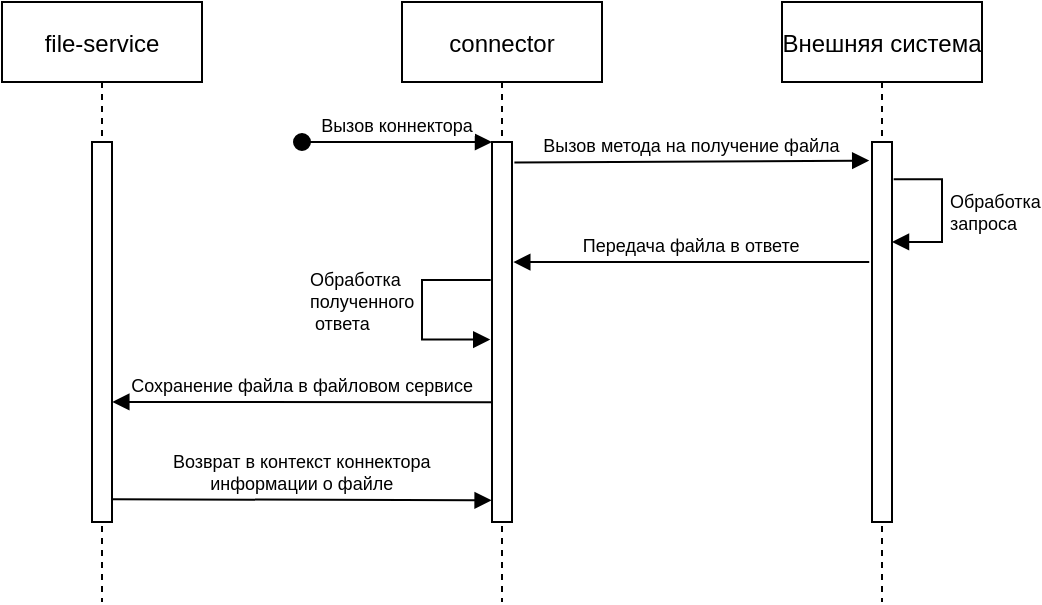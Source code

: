 <mxfile version="21.7.2" type="github">
  <diagram name="Страница — 1" id="Hhan7T0G00CRjPAYu1nw">
    <mxGraphModel dx="1647" dy="897" grid="1" gridSize="10" guides="1" tooltips="1" connect="1" arrows="1" fold="1" page="1" pageScale="1" pageWidth="827" pageHeight="1169" math="0" shadow="0">
      <root>
        <mxCell id="0" />
        <mxCell id="1" parent="0" />
        <mxCell id="5CiCw02Hh6v83xrESf0O-1" value="connector" style="shape=umlLifeline;perimeter=lifelinePerimeter;container=1;collapsible=0;recursiveResize=0;rounded=0;shadow=0;strokeWidth=1;" vertex="1" parent="1">
          <mxGeometry x="240" y="40" width="100" height="300" as="geometry" />
        </mxCell>
        <mxCell id="5CiCw02Hh6v83xrESf0O-2" value="" style="points=[];perimeter=orthogonalPerimeter;rounded=0;shadow=0;strokeWidth=1;" vertex="1" parent="5CiCw02Hh6v83xrESf0O-1">
          <mxGeometry x="45" y="70" width="10" height="190" as="geometry" />
        </mxCell>
        <mxCell id="5CiCw02Hh6v83xrESf0O-3" value="Вызов коннектора" style="verticalAlign=bottom;startArrow=oval;endArrow=block;startSize=8;shadow=0;strokeWidth=1;fontSize=9;" edge="1" parent="5CiCw02Hh6v83xrESf0O-1" target="5CiCw02Hh6v83xrESf0O-2">
          <mxGeometry relative="1" as="geometry">
            <mxPoint x="-50" y="70" as="sourcePoint" />
          </mxGeometry>
        </mxCell>
        <mxCell id="5CiCw02Hh6v83xrESf0O-4" value="&lt;font style=&quot;font-size: 9px&quot;&gt;Обработка &lt;br&gt;полученного&lt;br&gt;&amp;nbsp;ответа&lt;/font&gt;" style="edgeStyle=orthogonalEdgeStyle;html=1;align=left;spacingLeft=2;endArrow=block;rounded=0;fontSize=8;exitX=-0.065;exitY=0.363;exitDx=0;exitDy=0;exitPerimeter=0;entryX=-0.088;entryY=0.52;entryDx=0;entryDy=0;entryPerimeter=0;" edge="1" parent="5CiCw02Hh6v83xrESf0O-1" source="5CiCw02Hh6v83xrESf0O-2" target="5CiCw02Hh6v83xrESf0O-2">
          <mxGeometry x="-0.077" y="-60" relative="1" as="geometry">
            <mxPoint x="-65" y="160" as="sourcePoint" />
            <Array as="points">
              <mxPoint x="10" y="139" />
              <mxPoint x="10" y="169" />
            </Array>
            <mxPoint x="-60" y="180" as="targetPoint" />
            <mxPoint as="offset" />
          </mxGeometry>
        </mxCell>
        <mxCell id="5CiCw02Hh6v83xrESf0O-5" value="Внешняя система" style="shape=umlLifeline;perimeter=lifelinePerimeter;container=1;collapsible=0;recursiveResize=0;rounded=0;shadow=0;strokeWidth=1;" vertex="1" parent="1">
          <mxGeometry x="430" y="40" width="100" height="300" as="geometry" />
        </mxCell>
        <mxCell id="5CiCw02Hh6v83xrESf0O-6" value="" style="points=[];perimeter=orthogonalPerimeter;rounded=0;shadow=0;strokeWidth=1;" vertex="1" parent="5CiCw02Hh6v83xrESf0O-5">
          <mxGeometry x="45" y="70" width="10" height="190" as="geometry" />
        </mxCell>
        <mxCell id="5CiCw02Hh6v83xrESf0O-7" value="Обработка &lt;br&gt;запроса" style="edgeStyle=orthogonalEdgeStyle;html=1;align=left;spacingLeft=2;endArrow=block;rounded=0;entryX=1;entryY=0.263;fontSize=9;entryDx=0;entryDy=0;entryPerimeter=0;exitX=1.083;exitY=0.098;exitDx=0;exitDy=0;exitPerimeter=0;" edge="1" parent="5CiCw02Hh6v83xrESf0O-5" source="5CiCw02Hh6v83xrESf0O-6" target="5CiCw02Hh6v83xrESf0O-6">
          <mxGeometry relative="1" as="geometry">
            <mxPoint x="55" y="80.03" as="sourcePoint" />
            <Array as="points">
              <mxPoint x="80" y="89" />
              <mxPoint x="80" y="120" />
            </Array>
            <mxPoint x="60" y="100.03" as="targetPoint" />
          </mxGeometry>
        </mxCell>
        <mxCell id="5CiCw02Hh6v83xrESf0O-8" value="file-service" style="shape=umlLifeline;perimeter=lifelinePerimeter;container=1;collapsible=0;recursiveResize=0;rounded=0;shadow=0;strokeWidth=1;" vertex="1" parent="1">
          <mxGeometry x="40" y="40" width="100" height="300" as="geometry" />
        </mxCell>
        <mxCell id="5CiCw02Hh6v83xrESf0O-9" value="" style="points=[];perimeter=orthogonalPerimeter;rounded=0;shadow=0;strokeWidth=1;" vertex="1" parent="5CiCw02Hh6v83xrESf0O-8">
          <mxGeometry x="45" y="70" width="10" height="190" as="geometry" />
        </mxCell>
        <mxCell id="5CiCw02Hh6v83xrESf0O-10" value="Вызов метода на получение файла" style="verticalAlign=bottom;endArrow=block;shadow=0;strokeWidth=1;entryX=-0.139;entryY=0.049;entryDx=0;entryDy=0;entryPerimeter=0;fontSize=9;exitX=1.12;exitY=0.054;exitDx=0;exitDy=0;exitPerimeter=0;" edge="1" parent="1" source="5CiCw02Hh6v83xrESf0O-2" target="5CiCw02Hh6v83xrESf0O-6">
          <mxGeometry relative="1" as="geometry">
            <mxPoint x="290" y="110.0" as="sourcePoint" />
            <mxPoint x="480" y="110" as="targetPoint" />
          </mxGeometry>
        </mxCell>
        <mxCell id="5CiCw02Hh6v83xrESf0O-11" value="Передача файла в ответе" style="verticalAlign=bottom;endArrow=block;shadow=0;strokeWidth=1;exitX=-0.139;exitY=0.316;exitDx=0;exitDy=0;exitPerimeter=0;entryX=1.064;entryY=0.316;entryDx=0;entryDy=0;entryPerimeter=0;fontSize=9;" edge="1" parent="1" source="5CiCw02Hh6v83xrESf0O-6" target="5CiCw02Hh6v83xrESf0O-2">
          <mxGeometry relative="1" as="geometry">
            <mxPoint x="485" y="150.0" as="sourcePoint" />
            <mxPoint x="300" y="170" as="targetPoint" />
          </mxGeometry>
        </mxCell>
        <mxCell id="5CiCw02Hh6v83xrESf0O-12" value="Сохранение файла в файловом сервисе" style="verticalAlign=bottom;endArrow=block;shadow=0;strokeWidth=1;entryX=1.017;entryY=0.684;entryDx=0;entryDy=0;entryPerimeter=0;fontSize=9;exitX=-0.048;exitY=0.685;exitDx=0;exitDy=0;exitPerimeter=0;" edge="1" parent="1" source="5CiCw02Hh6v83xrESf0O-2" target="5CiCw02Hh6v83xrESf0O-9">
          <mxGeometry relative="1" as="geometry">
            <mxPoint x="280" y="240" as="sourcePoint" />
            <mxPoint x="100.0" y="240" as="targetPoint" />
          </mxGeometry>
        </mxCell>
        <mxCell id="5CiCw02Hh6v83xrESf0O-13" value="Возврат в контекст коннектора &#xa;информации о файле" style="verticalAlign=bottom;endArrow=block;shadow=0;strokeWidth=1;fontSize=9;exitX=1.035;exitY=0.94;exitDx=0;exitDy=0;exitPerimeter=0;entryX=-0.02;entryY=0.943;entryDx=0;entryDy=0;entryPerimeter=0;" edge="1" parent="1" source="5CiCw02Hh6v83xrESf0O-9" target="5CiCw02Hh6v83xrESf0O-2">
          <mxGeometry relative="1" as="geometry">
            <mxPoint x="100.0" y="280.95" as="sourcePoint" />
            <mxPoint x="280" y="289" as="targetPoint" />
          </mxGeometry>
        </mxCell>
      </root>
    </mxGraphModel>
  </diagram>
</mxfile>
